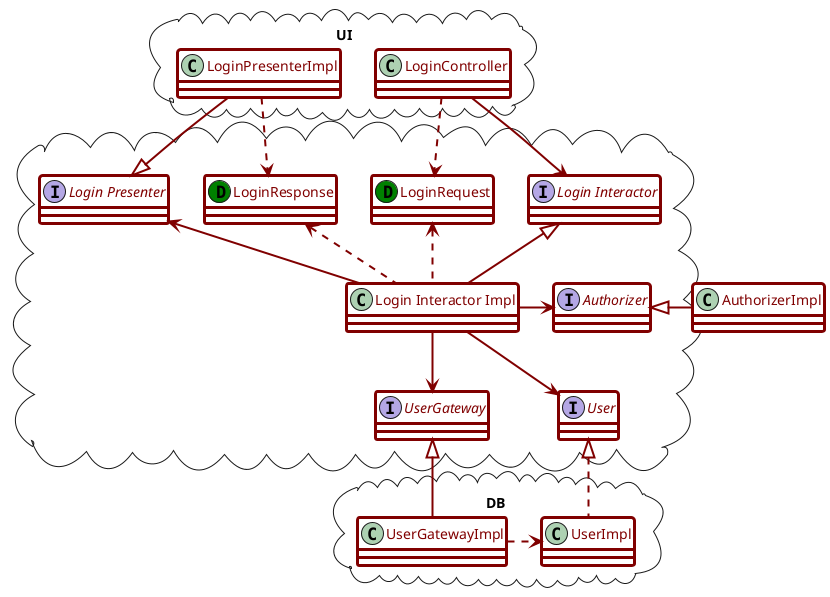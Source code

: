 @startuml

skinparam shadowing false

skinparam class {
  BackgroundColor White
  BorderThickness 3
  ArrowThickness 2
  ArrowColor Maroon
  BorderColor Maroon
  FontColor Maroon
  BorderColor<<boundary>> DarkTurquoise
  FontColor<<boundary>> DarkTurquoise
  BorderColor<<entity>> Green
  FontColor<<entity>> Green
}

package " " <<cloud>> {
class "Login Interactor Impl" as LoginImpl
interface "Login Interactor" as LoginInteractor
interface Authorizer
interface User
interface UserGateway
interface "Login Presenter" as LoginPresenter
class LoginRequest <<(D,Green)>>
class LoginResponse <<(D,Green)>>
}

package UI <<cloud>> {
   class LoginController
   class LoginPresenterImpl
}

class AuthorizerImpl

package DB <<cloud>> {
class UserImpl
class UserGatewayImpl
}

Authorizer <|- AuthorizerImpl
User  <|.. UserImpl
UserGatewayImpl .> UserImpl
UserGateway <|-- UserGatewayImpl
LoginInteractor <|-- LoginImpl
LoginImpl -> Authorizer
LoginImpl --> UserGateway
LoginPresenter <-- LoginImpl
LoginImpl -> User
LoginController -> LoginInteractor
LoginPresenterImpl -|> LoginPresenter
LoginPresenterImpl ..> LoginResponse
LoginResponse <.. LoginImpl
LoginController ..> LoginRequest
LoginRequest <.. LoginImpl

Authorizer <-[hidden]- User

@enduml

